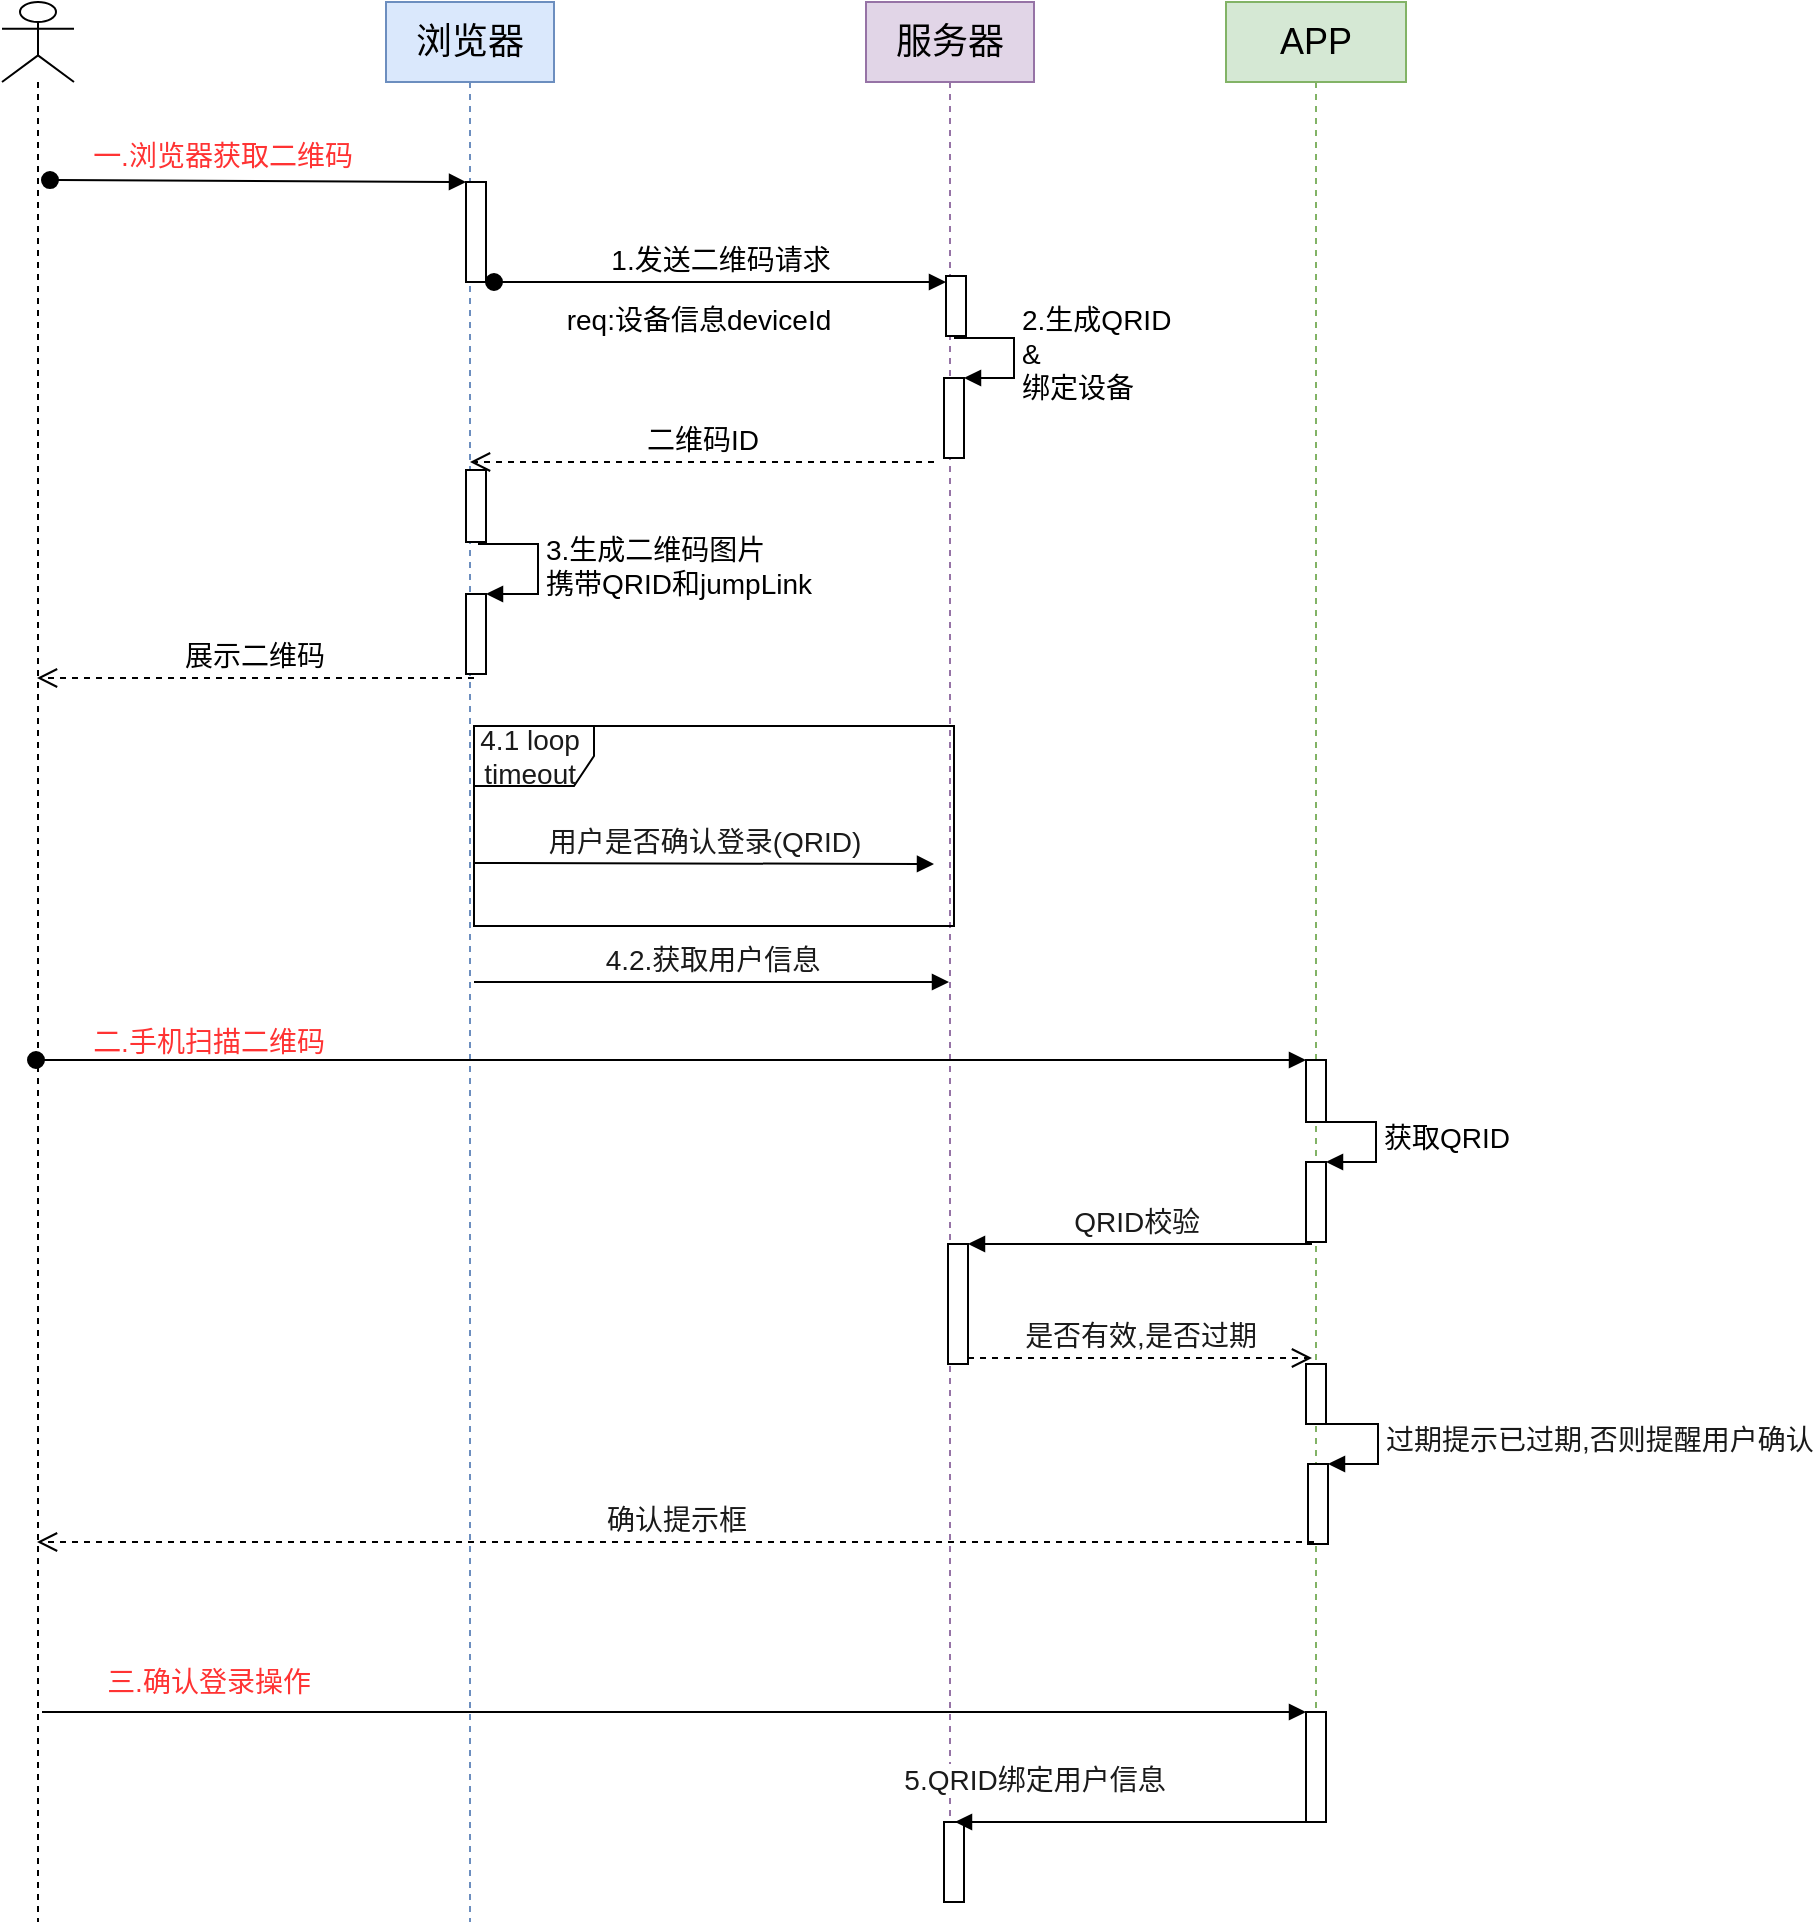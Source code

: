 <mxfile version="17.1.0" type="github">
  <diagram id="YsNXJy2RDm9mWr69WWs2" name="Page-1">
    <mxGraphModel dx="2066" dy="2300" grid="1" gridSize="10" guides="1" tooltips="1" connect="1" arrows="1" fold="1" page="1" pageScale="1" pageWidth="827" pageHeight="1169" math="0" shadow="0">
      <root>
        <mxCell id="0" />
        <mxCell id="1" parent="0" />
        <mxCell id="8xYVwYf3wzO2rZaNu7Fs-1" value="" style="shape=umlLifeline;participant=umlActor;perimeter=lifelinePerimeter;whiteSpace=wrap;html=1;container=1;collapsible=0;recursiveResize=0;verticalAlign=top;spacingTop=36;outlineConnect=0;" parent="1" vertex="1">
          <mxGeometry x="124" y="-240" width="36" height="960" as="geometry" />
        </mxCell>
        <mxCell id="8xYVwYf3wzO2rZaNu7Fs-6" value="&lt;font style=&quot;font-size: 18px&quot;&gt;浏览器&lt;/font&gt;" style="shape=umlLifeline;perimeter=lifelinePerimeter;whiteSpace=wrap;html=1;container=1;collapsible=0;recursiveResize=0;outlineConnect=0;fillColor=#dae8fc;strokeColor=#6c8ebf;" parent="1" vertex="1">
          <mxGeometry x="316" y="-240" width="84" height="960" as="geometry" />
        </mxCell>
        <mxCell id="8xYVwYf3wzO2rZaNu7Fs-10" value="" style="html=1;points=[];perimeter=orthogonalPerimeter;fontSize=18;" parent="8xYVwYf3wzO2rZaNu7Fs-6" vertex="1">
          <mxGeometry x="40" y="90" width="10" height="50" as="geometry" />
        </mxCell>
        <mxCell id="8xYVwYf3wzO2rZaNu7Fs-26" value="" style="html=1;points=[];perimeter=orthogonalPerimeter;fontSize=14;" parent="8xYVwYf3wzO2rZaNu7Fs-6" vertex="1">
          <mxGeometry x="40" y="234" width="10" height="36" as="geometry" />
        </mxCell>
        <mxCell id="8xYVwYf3wzO2rZaNu7Fs-27" value="" style="html=1;points=[];perimeter=orthogonalPerimeter;fontSize=14;" parent="8xYVwYf3wzO2rZaNu7Fs-6" vertex="1">
          <mxGeometry x="40" y="296" width="10" height="40" as="geometry" />
        </mxCell>
        <mxCell id="8xYVwYf3wzO2rZaNu7Fs-28" value="3.生成二维码图片&lt;br&gt;携带QRID和jumpLink" style="edgeStyle=orthogonalEdgeStyle;html=1;align=left;spacingLeft=2;endArrow=block;rounded=0;entryX=1;entryY=0;fontSize=14;" parent="8xYVwYf3wzO2rZaNu7Fs-6" target="8xYVwYf3wzO2rZaNu7Fs-27" edge="1">
          <mxGeometry relative="1" as="geometry">
            <mxPoint x="46" y="271" as="sourcePoint" />
            <Array as="points">
              <mxPoint x="76" y="271" />
            </Array>
          </mxGeometry>
        </mxCell>
        <mxCell id="spcbuX4xW0JJ_jfzzLsI-5" value="&lt;font color=&quot;#1a1a1a&quot;&gt;4.2.获取用户信息&lt;/font&gt;" style="html=1;verticalAlign=bottom;endArrow=block;rounded=0;fontSize=14;fontColor=#FF3333;" edge="1" parent="8xYVwYf3wzO2rZaNu7Fs-6" target="8xYVwYf3wzO2rZaNu7Fs-7">
          <mxGeometry width="80" relative="1" as="geometry">
            <mxPoint x="44" y="490" as="sourcePoint" />
            <mxPoint x="124" y="490" as="targetPoint" />
          </mxGeometry>
        </mxCell>
        <mxCell id="8xYVwYf3wzO2rZaNu7Fs-7" value="&lt;font style=&quot;font-size: 18px&quot;&gt;服务器&lt;/font&gt;" style="shape=umlLifeline;perimeter=lifelinePerimeter;whiteSpace=wrap;html=1;container=1;collapsible=0;recursiveResize=0;outlineConnect=0;fillColor=#e1d5e7;strokeColor=#9673a6;" parent="1" vertex="1">
          <mxGeometry x="556" y="-240" width="84" height="950" as="geometry" />
        </mxCell>
        <mxCell id="8xYVwYf3wzO2rZaNu7Fs-21" value="" style="html=1;points=[];perimeter=orthogonalPerimeter;fontSize=14;" parent="8xYVwYf3wzO2rZaNu7Fs-7" vertex="1">
          <mxGeometry x="39" y="188" width="10" height="40" as="geometry" />
        </mxCell>
        <mxCell id="8xYVwYf3wzO2rZaNu7Fs-22" value="2.生成QRID&lt;br&gt;&amp;amp;&lt;br&gt;绑定设备" style="edgeStyle=orthogonalEdgeStyle;html=1;align=left;spacingLeft=2;endArrow=block;rounded=0;entryX=1;entryY=0;fontSize=14;" parent="8xYVwYf3wzO2rZaNu7Fs-7" target="8xYVwYf3wzO2rZaNu7Fs-21" edge="1">
          <mxGeometry relative="1" as="geometry">
            <mxPoint x="44" y="168" as="sourcePoint" />
            <Array as="points">
              <mxPoint x="74" y="168" />
            </Array>
          </mxGeometry>
        </mxCell>
        <mxCell id="spcbuX4xW0JJ_jfzzLsI-6" value="" style="html=1;points=[];perimeter=orthogonalPerimeter;fontSize=14;fontColor=#1A1A1A;" vertex="1" parent="8xYVwYf3wzO2rZaNu7Fs-7">
          <mxGeometry x="39" y="910" width="10" height="40" as="geometry" />
        </mxCell>
        <mxCell id="8xYVwYf3wzO2rZaNu7Fs-8" value="&lt;font style=&quot;font-size: 18px&quot;&gt;APP&lt;/font&gt;" style="shape=umlLifeline;perimeter=lifelinePerimeter;whiteSpace=wrap;html=1;container=1;collapsible=0;recursiveResize=0;outlineConnect=0;fillColor=#d5e8d4;strokeColor=#82b366;" parent="1" vertex="1">
          <mxGeometry x="736" y="-240" width="90" height="880" as="geometry" />
        </mxCell>
        <mxCell id="8xYVwYf3wzO2rZaNu7Fs-31" value="" style="html=1;points=[];perimeter=orthogonalPerimeter;fontSize=14;" parent="8xYVwYf3wzO2rZaNu7Fs-8" vertex="1">
          <mxGeometry x="40" y="529" width="10" height="31" as="geometry" />
        </mxCell>
        <mxCell id="8xYVwYf3wzO2rZaNu7Fs-33" value="" style="html=1;points=[];perimeter=orthogonalPerimeter;fontSize=14;" parent="8xYVwYf3wzO2rZaNu7Fs-8" vertex="1">
          <mxGeometry x="40" y="580" width="10" height="40" as="geometry" />
        </mxCell>
        <mxCell id="8xYVwYf3wzO2rZaNu7Fs-34" value="获取QRID" style="edgeStyle=orthogonalEdgeStyle;html=1;align=left;spacingLeft=2;endArrow=block;rounded=0;entryX=1;entryY=0;fontSize=14;" parent="8xYVwYf3wzO2rZaNu7Fs-8" target="8xYVwYf3wzO2rZaNu7Fs-33" edge="1">
          <mxGeometry relative="1" as="geometry">
            <mxPoint x="45" y="560" as="sourcePoint" />
            <Array as="points">
              <mxPoint x="75" y="560" />
            </Array>
          </mxGeometry>
        </mxCell>
        <mxCell id="8xYVwYf3wzO2rZaNu7Fs-40" value="" style="html=1;points=[];perimeter=orthogonalPerimeter;fontSize=14;fontColor=#1A1A1A;" parent="8xYVwYf3wzO2rZaNu7Fs-8" vertex="1">
          <mxGeometry x="40" y="681" width="10" height="30" as="geometry" />
        </mxCell>
        <mxCell id="8xYVwYf3wzO2rZaNu7Fs-47" value="" style="html=1;points=[];perimeter=orthogonalPerimeter;fontSize=14;fontColor=#1A1A1A;" parent="8xYVwYf3wzO2rZaNu7Fs-8" vertex="1">
          <mxGeometry x="40" y="855" width="10" height="55" as="geometry" />
        </mxCell>
        <mxCell id="8xYVwYf3wzO2rZaNu7Fs-11" value="" style="html=1;verticalAlign=bottom;startArrow=oval;endArrow=block;startSize=8;rounded=0;fontSize=18;exitX=1.1;exitY=0.98;exitDx=0;exitDy=0;exitPerimeter=0;" parent="1" target="8xYVwYf3wzO2rZaNu7Fs-10" edge="1">
          <mxGeometry relative="1" as="geometry">
            <mxPoint x="148" y="-150.98" as="sourcePoint" />
          </mxGeometry>
        </mxCell>
        <mxCell id="8xYVwYf3wzO2rZaNu7Fs-16" value="" style="html=1;points=[];perimeter=orthogonalPerimeter;fontSize=14;" parent="1" vertex="1">
          <mxGeometry x="596" y="-103" width="10" height="30" as="geometry" />
        </mxCell>
        <mxCell id="8xYVwYf3wzO2rZaNu7Fs-17" value="1.发送二维码请求" style="html=1;verticalAlign=bottom;startArrow=oval;endArrow=block;startSize=8;rounded=0;fontSize=14;" parent="1" target="8xYVwYf3wzO2rZaNu7Fs-16" edge="1">
          <mxGeometry relative="1" as="geometry">
            <mxPoint x="370" y="-100" as="sourcePoint" />
          </mxGeometry>
        </mxCell>
        <mxCell id="8xYVwYf3wzO2rZaNu7Fs-18" value="req:设备信息deviceId" style="text;html=1;align=center;verticalAlign=middle;resizable=0;points=[];autosize=1;strokeColor=none;fillColor=none;fontSize=14;" parent="1" vertex="1">
          <mxGeometry x="397" y="-91" width="150" height="20" as="geometry" />
        </mxCell>
        <mxCell id="8xYVwYf3wzO2rZaNu7Fs-23" value="二维码ID" style="html=1;verticalAlign=bottom;endArrow=open;dashed=1;endSize=8;rounded=0;fontSize=14;" parent="1" target="8xYVwYf3wzO2rZaNu7Fs-6" edge="1">
          <mxGeometry relative="1" as="geometry">
            <mxPoint x="590" y="-10" as="sourcePoint" />
            <mxPoint x="510" y="-10" as="targetPoint" />
          </mxGeometry>
        </mxCell>
        <mxCell id="8xYVwYf3wzO2rZaNu7Fs-29" value="展示二维码" style="html=1;verticalAlign=bottom;endArrow=open;dashed=1;endSize=8;rounded=0;fontSize=14;" parent="1" edge="1">
          <mxGeometry relative="1" as="geometry">
            <mxPoint x="360" y="98" as="sourcePoint" />
            <mxPoint x="141.5" y="98" as="targetPoint" />
          </mxGeometry>
        </mxCell>
        <mxCell id="8xYVwYf3wzO2rZaNu7Fs-32" value="" style="html=1;verticalAlign=bottom;startArrow=oval;endArrow=block;startSize=8;rounded=0;fontSize=14;" parent="1" target="8xYVwYf3wzO2rZaNu7Fs-31" edge="1">
          <mxGeometry relative="1" as="geometry">
            <mxPoint x="141" y="289" as="sourcePoint" />
          </mxGeometry>
        </mxCell>
        <mxCell id="8xYVwYf3wzO2rZaNu7Fs-35" value="" style="html=1;points=[];perimeter=orthogonalPerimeter;fontSize=14;fontColor=#99FFFF;" parent="1" vertex="1">
          <mxGeometry x="597" y="381" width="10" height="60" as="geometry" />
        </mxCell>
        <mxCell id="8xYVwYf3wzO2rZaNu7Fs-36" value="&lt;font color=&quot;#1a1a1a&quot;&gt;QRID校验&amp;nbsp;&lt;/font&gt;" style="html=1;verticalAlign=bottom;endArrow=block;entryX=1;entryY=0;rounded=0;fontSize=14;fontColor=#99FFFF;" parent="1" target="8xYVwYf3wzO2rZaNu7Fs-35" edge="1">
          <mxGeometry relative="1" as="geometry">
            <mxPoint x="779" y="381" as="sourcePoint" />
          </mxGeometry>
        </mxCell>
        <mxCell id="8xYVwYf3wzO2rZaNu7Fs-37" value="&lt;span style=&quot;color: rgb(26 , 26 , 26)&quot;&gt;是否有效,是否过期&lt;/span&gt;" style="html=1;verticalAlign=bottom;endArrow=open;dashed=1;endSize=8;exitX=1;exitY=0.95;rounded=0;fontSize=14;fontColor=#99FFFF;" parent="1" source="8xYVwYf3wzO2rZaNu7Fs-35" edge="1">
          <mxGeometry relative="1" as="geometry">
            <mxPoint x="779" y="438" as="targetPoint" />
          </mxGeometry>
        </mxCell>
        <mxCell id="8xYVwYf3wzO2rZaNu7Fs-43" value="" style="html=1;points=[];perimeter=orthogonalPerimeter;fontSize=14;fontColor=#1A1A1A;" parent="1" vertex="1">
          <mxGeometry x="777" y="491" width="10" height="40" as="geometry" />
        </mxCell>
        <mxCell id="8xYVwYf3wzO2rZaNu7Fs-44" value="过期提示已过期,否则提醒用户确认" style="edgeStyle=orthogonalEdgeStyle;html=1;align=left;spacingLeft=2;endArrow=block;rounded=0;entryX=1;entryY=0;fontSize=14;fontColor=#1A1A1A;" parent="1" target="8xYVwYf3wzO2rZaNu7Fs-43" edge="1">
          <mxGeometry relative="1" as="geometry">
            <mxPoint x="782" y="471" as="sourcePoint" />
            <Array as="points">
              <mxPoint x="812" y="471" />
            </Array>
          </mxGeometry>
        </mxCell>
        <mxCell id="8xYVwYf3wzO2rZaNu7Fs-45" value="确认提示框" style="html=1;verticalAlign=bottom;endArrow=open;dashed=1;endSize=8;rounded=0;fontSize=14;fontColor=#1A1A1A;" parent="1" edge="1">
          <mxGeometry relative="1" as="geometry">
            <mxPoint x="780" y="530" as="sourcePoint" />
            <mxPoint x="141.5" y="530" as="targetPoint" />
          </mxGeometry>
        </mxCell>
        <mxCell id="8xYVwYf3wzO2rZaNu7Fs-48" value="" style="html=1;verticalAlign=bottom;endArrow=block;entryX=0;entryY=0;rounded=0;fontSize=14;fontColor=#1A1A1A;" parent="1" target="8xYVwYf3wzO2rZaNu7Fs-47" edge="1">
          <mxGeometry relative="1" as="geometry">
            <mxPoint x="144" y="615" as="sourcePoint" />
          </mxGeometry>
        </mxCell>
        <mxCell id="8xYVwYf3wzO2rZaNu7Fs-53" value="5.QRID绑定用户信息" style="html=1;verticalAlign=bottom;endArrow=block;rounded=0;fontSize=14;fontColor=#1A1A1A;" parent="1" edge="1">
          <mxGeometry x="0.561" y="-10" width="80" relative="1" as="geometry">
            <mxPoint x="780.5" y="670" as="sourcePoint" />
            <mxPoint x="600.5" y="670" as="targetPoint" />
            <mxPoint as="offset" />
          </mxGeometry>
        </mxCell>
        <mxCell id="8xYVwYf3wzO2rZaNu7Fs-58" value="4.1 loop&amp;nbsp;&lt;br&gt;timeout&amp;nbsp;" style="shape=umlFrame;whiteSpace=wrap;html=1;fontSize=14;fontColor=#1A1A1A;" parent="1" vertex="1">
          <mxGeometry x="360" y="122" width="240" height="100" as="geometry" />
        </mxCell>
        <mxCell id="8xYVwYf3wzO2rZaNu7Fs-59" value="用户是否确认登录(QRID)" style="html=1;verticalAlign=bottom;endArrow=block;rounded=0;fontSize=14;fontColor=#1A1A1A;" parent="1" edge="1">
          <mxGeometry width="80" relative="1" as="geometry">
            <mxPoint x="360" y="190.5" as="sourcePoint" />
            <mxPoint x="590" y="191" as="targetPoint" />
          </mxGeometry>
        </mxCell>
        <mxCell id="spcbuX4xW0JJ_jfzzLsI-1" value="&lt;span style=&quot;background-color: rgb(255 , 255 , 255)&quot;&gt;&lt;font color=&quot;#ff3333&quot;&gt;二.手机扫描二维码&lt;/font&gt;&lt;/span&gt;" style="text;html=1;align=center;verticalAlign=middle;resizable=0;points=[];autosize=1;strokeColor=none;fillColor=none;fontSize=14;fontColor=#1A1A1A;" vertex="1" parent="1">
          <mxGeometry x="162" y="270" width="130" height="20" as="geometry" />
        </mxCell>
        <mxCell id="spcbuX4xW0JJ_jfzzLsI-3" value="&lt;span style=&quot;background-color: rgb(255 , 255 , 255)&quot;&gt;&lt;font color=&quot;#ff3333&quot;&gt;一.浏览器获取二维码&lt;/font&gt;&lt;/span&gt;" style="text;html=1;align=center;verticalAlign=middle;resizable=0;points=[];autosize=1;strokeColor=none;fillColor=none;fontSize=14;fontColor=#1A1A1A;" vertex="1" parent="1">
          <mxGeometry x="159" y="-173" width="150" height="20" as="geometry" />
        </mxCell>
        <mxCell id="spcbuX4xW0JJ_jfzzLsI-4" value="&lt;span style=&quot;background-color: rgb(255 , 255 , 255)&quot;&gt;&lt;font color=&quot;#ff3333&quot;&gt;三.确认登录操作&lt;/font&gt;&lt;/span&gt;" style="text;html=1;align=center;verticalAlign=middle;resizable=0;points=[];autosize=1;strokeColor=none;fillColor=none;fontSize=14;fontColor=#1A1A1A;" vertex="1" parent="1">
          <mxGeometry x="167" y="590" width="120" height="20" as="geometry" />
        </mxCell>
      </root>
    </mxGraphModel>
  </diagram>
</mxfile>

